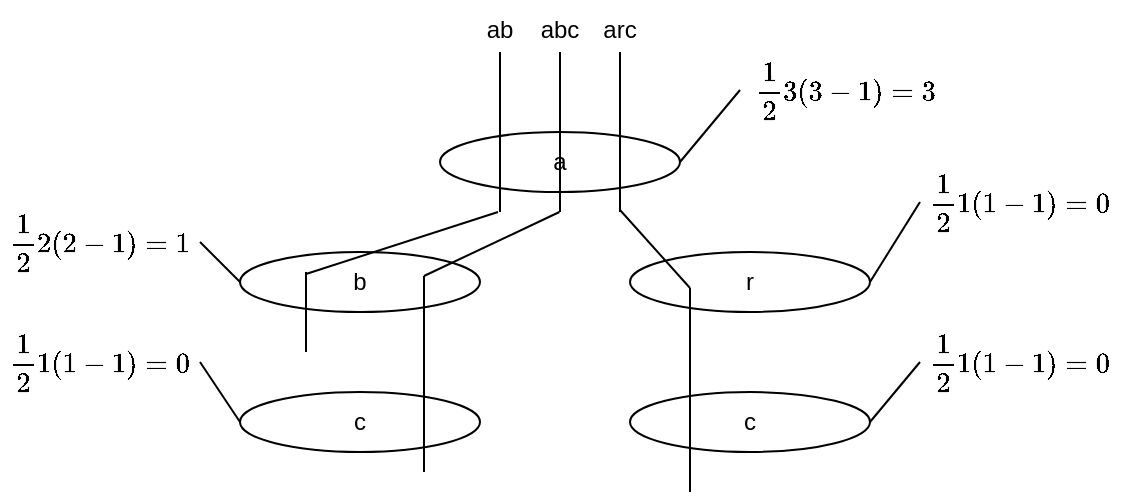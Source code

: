 <mxfile version="24.2.5" type="device">
  <diagram name="Page-1" id="sY0UtRl6luIR-gZXcX-C">
    <mxGraphModel dx="1011" dy="610" grid="1" gridSize="10" guides="1" tooltips="1" connect="1" arrows="1" fold="1" page="1" pageScale="1" pageWidth="850" pageHeight="1100" math="1" shadow="0">
      <root>
        <mxCell id="0" />
        <mxCell id="1" parent="0" />
        <mxCell id="BpamBJUhA99dMUKTIjoe-1" value="a" style="ellipse;whiteSpace=wrap;html=1;fillColor=none;" vertex="1" parent="1">
          <mxGeometry x="330" y="370" width="120" height="30" as="geometry" />
        </mxCell>
        <mxCell id="BpamBJUhA99dMUKTIjoe-2" value="b" style="ellipse;whiteSpace=wrap;html=1;fillColor=none;" vertex="1" parent="1">
          <mxGeometry x="230" y="430" width="120" height="30" as="geometry" />
        </mxCell>
        <mxCell id="BpamBJUhA99dMUKTIjoe-3" value="r" style="ellipse;whiteSpace=wrap;html=1;fillColor=none;" vertex="1" parent="1">
          <mxGeometry x="425" y="430" width="120" height="30" as="geometry" />
        </mxCell>
        <mxCell id="BpamBJUhA99dMUKTIjoe-4" value="c" style="ellipse;whiteSpace=wrap;html=1;fillColor=none;" vertex="1" parent="1">
          <mxGeometry x="425" y="500" width="120" height="30" as="geometry" />
        </mxCell>
        <mxCell id="BpamBJUhA99dMUKTIjoe-5" value="c" style="ellipse;whiteSpace=wrap;html=1;fillColor=none;" vertex="1" parent="1">
          <mxGeometry x="230" y="500" width="120" height="30" as="geometry" />
        </mxCell>
        <mxCell id="BpamBJUhA99dMUKTIjoe-6" value="" style="endArrow=none;html=1;rounded=0;" edge="1" parent="1">
          <mxGeometry width="50" height="50" relative="1" as="geometry">
            <mxPoint x="390" y="410" as="sourcePoint" />
            <mxPoint x="390" y="330" as="targetPoint" />
          </mxGeometry>
        </mxCell>
        <mxCell id="BpamBJUhA99dMUKTIjoe-7" value="" style="endArrow=none;html=1;rounded=0;" edge="1" parent="1">
          <mxGeometry width="50" height="50" relative="1" as="geometry">
            <mxPoint x="360" y="410" as="sourcePoint" />
            <mxPoint x="360" y="330" as="targetPoint" />
          </mxGeometry>
        </mxCell>
        <mxCell id="BpamBJUhA99dMUKTIjoe-8" value="" style="endArrow=none;html=1;rounded=0;" edge="1" parent="1">
          <mxGeometry width="50" height="50" relative="1" as="geometry">
            <mxPoint x="420" y="410" as="sourcePoint" />
            <mxPoint x="420" y="330" as="targetPoint" />
          </mxGeometry>
        </mxCell>
        <mxCell id="BpamBJUhA99dMUKTIjoe-9" value="" style="endArrow=none;html=1;rounded=0;" edge="1" parent="1">
          <mxGeometry width="50" height="50" relative="1" as="geometry">
            <mxPoint x="455" y="448" as="sourcePoint" />
            <mxPoint x="420" y="409" as="targetPoint" />
          </mxGeometry>
        </mxCell>
        <mxCell id="BpamBJUhA99dMUKTIjoe-10" value="" style="endArrow=none;html=1;rounded=0;" edge="1" parent="1">
          <mxGeometry width="50" height="50" relative="1" as="geometry">
            <mxPoint x="455" y="550" as="sourcePoint" />
            <mxPoint x="455" y="448" as="targetPoint" />
          </mxGeometry>
        </mxCell>
        <mxCell id="BpamBJUhA99dMUKTIjoe-11" value="" style="endArrow=none;html=1;rounded=0;" edge="1" parent="1">
          <mxGeometry width="50" height="50" relative="1" as="geometry">
            <mxPoint x="322" y="442" as="sourcePoint" />
            <mxPoint x="389.71" y="410" as="targetPoint" />
          </mxGeometry>
        </mxCell>
        <mxCell id="BpamBJUhA99dMUKTIjoe-12" value="" style="endArrow=none;html=1;rounded=0;" edge="1" parent="1">
          <mxGeometry width="50" height="50" relative="1" as="geometry">
            <mxPoint x="263" y="441" as="sourcePoint" />
            <mxPoint x="359" y="410" as="targetPoint" />
          </mxGeometry>
        </mxCell>
        <mxCell id="BpamBJUhA99dMUKTIjoe-13" value="" style="endArrow=none;html=1;rounded=0;" edge="1" parent="1">
          <mxGeometry width="50" height="50" relative="1" as="geometry">
            <mxPoint x="263" y="480" as="sourcePoint" />
            <mxPoint x="263" y="440" as="targetPoint" />
          </mxGeometry>
        </mxCell>
        <mxCell id="BpamBJUhA99dMUKTIjoe-14" value="" style="endArrow=none;html=1;rounded=0;" edge="1" parent="1">
          <mxGeometry width="50" height="50" relative="1" as="geometry">
            <mxPoint x="322" y="540" as="sourcePoint" />
            <mxPoint x="322" y="442" as="targetPoint" />
          </mxGeometry>
        </mxCell>
        <mxCell id="BpamBJUhA99dMUKTIjoe-15" value="ab" style="text;html=1;align=center;verticalAlign=middle;whiteSpace=wrap;rounded=0;" vertex="1" parent="1">
          <mxGeometry x="330" y="304" width="60" height="30" as="geometry" />
        </mxCell>
        <mxCell id="BpamBJUhA99dMUKTIjoe-16" value="abc" style="text;html=1;align=center;verticalAlign=middle;whiteSpace=wrap;rounded=0;" vertex="1" parent="1">
          <mxGeometry x="360" y="304" width="60" height="30" as="geometry" />
        </mxCell>
        <mxCell id="BpamBJUhA99dMUKTIjoe-17" value="arc" style="text;html=1;align=center;verticalAlign=middle;whiteSpace=wrap;rounded=0;" vertex="1" parent="1">
          <mxGeometry x="390" y="304" width="60" height="30" as="geometry" />
        </mxCell>
        <mxCell id="BpamBJUhA99dMUKTIjoe-18" value="$$\frac 1 2 3 (3 - 1) = 3$$" style="text;html=1;align=center;verticalAlign=middle;whiteSpace=wrap;rounded=0;" vertex="1" parent="1">
          <mxGeometry x="480" y="334" width="105" height="30" as="geometry" />
        </mxCell>
        <mxCell id="BpamBJUhA99dMUKTIjoe-19" value="$$\frac 1 2 1 (1 - 1) = 0$$" style="text;html=1;align=center;verticalAlign=middle;whiteSpace=wrap;rounded=0;" vertex="1" parent="1">
          <mxGeometry x="570" y="390" width="100" height="30" as="geometry" />
        </mxCell>
        <mxCell id="BpamBJUhA99dMUKTIjoe-20" value="$$\frac 1 2 1 (1 - 1) = 0$$" style="text;html=1;align=center;verticalAlign=middle;whiteSpace=wrap;rounded=0;" vertex="1" parent="1">
          <mxGeometry x="570" y="470" width="100" height="30" as="geometry" />
        </mxCell>
        <mxCell id="BpamBJUhA99dMUKTIjoe-21" value="$$\frac 1 2 1 (1 - 1) = 0$$" style="text;html=1;align=center;verticalAlign=middle;whiteSpace=wrap;rounded=0;" vertex="1" parent="1">
          <mxGeometry x="110" y="470" width="100" height="30" as="geometry" />
        </mxCell>
        <mxCell id="BpamBJUhA99dMUKTIjoe-22" value="$$\frac 1 2 2 (2 - 1) = 1$$" style="text;html=1;align=center;verticalAlign=middle;whiteSpace=wrap;rounded=0;" vertex="1" parent="1">
          <mxGeometry x="110" y="410" width="100" height="30" as="geometry" />
        </mxCell>
        <mxCell id="BpamBJUhA99dMUKTIjoe-23" value="" style="endArrow=none;html=1;rounded=0;entryX=1;entryY=0.5;entryDx=0;entryDy=0;exitX=0;exitY=0.5;exitDx=0;exitDy=0;" edge="1" parent="1" source="BpamBJUhA99dMUKTIjoe-18" target="BpamBJUhA99dMUKTIjoe-1">
          <mxGeometry width="50" height="50" relative="1" as="geometry">
            <mxPoint x="470" y="350" as="sourcePoint" />
            <mxPoint x="440" y="480" as="targetPoint" />
          </mxGeometry>
        </mxCell>
        <mxCell id="BpamBJUhA99dMUKTIjoe-24" value="" style="endArrow=none;html=1;rounded=0;entryX=1;entryY=0.5;entryDx=0;entryDy=0;exitX=0;exitY=0.5;exitDx=0;exitDy=0;" edge="1" parent="1" source="BpamBJUhA99dMUKTIjoe-19" target="BpamBJUhA99dMUKTIjoe-3">
          <mxGeometry width="50" height="50" relative="1" as="geometry">
            <mxPoint x="545" y="410" as="sourcePoint" />
            <mxPoint x="525" y="420" as="targetPoint" />
          </mxGeometry>
        </mxCell>
        <mxCell id="BpamBJUhA99dMUKTIjoe-26" value="" style="endArrow=none;html=1;rounded=0;exitX=0;exitY=0.5;exitDx=0;exitDy=0;entryX=1;entryY=0.5;entryDx=0;entryDy=0;" edge="1" parent="1" source="BpamBJUhA99dMUKTIjoe-20" target="BpamBJUhA99dMUKTIjoe-4">
          <mxGeometry width="50" height="50" relative="1" as="geometry">
            <mxPoint x="570" y="430" as="sourcePoint" />
            <mxPoint x="545" y="470" as="targetPoint" />
          </mxGeometry>
        </mxCell>
        <mxCell id="BpamBJUhA99dMUKTIjoe-27" value="" style="endArrow=none;html=1;rounded=0;exitX=0;exitY=0.5;exitDx=0;exitDy=0;entryX=1;entryY=0.5;entryDx=0;entryDy=0;" edge="1" parent="1" source="BpamBJUhA99dMUKTIjoe-5" target="BpamBJUhA99dMUKTIjoe-21">
          <mxGeometry width="50" height="50" relative="1" as="geometry">
            <mxPoint x="230" y="510" as="sourcePoint" />
            <mxPoint x="205" y="540" as="targetPoint" />
          </mxGeometry>
        </mxCell>
        <mxCell id="BpamBJUhA99dMUKTIjoe-28" value="" style="endArrow=none;html=1;rounded=0;exitX=0;exitY=0.5;exitDx=0;exitDy=0;entryX=1;entryY=0.5;entryDx=0;entryDy=0;" edge="1" parent="1" source="BpamBJUhA99dMUKTIjoe-2" target="BpamBJUhA99dMUKTIjoe-22">
          <mxGeometry width="50" height="50" relative="1" as="geometry">
            <mxPoint x="210" y="450" as="sourcePoint" />
            <mxPoint x="190" y="420" as="targetPoint" />
          </mxGeometry>
        </mxCell>
      </root>
    </mxGraphModel>
  </diagram>
</mxfile>
